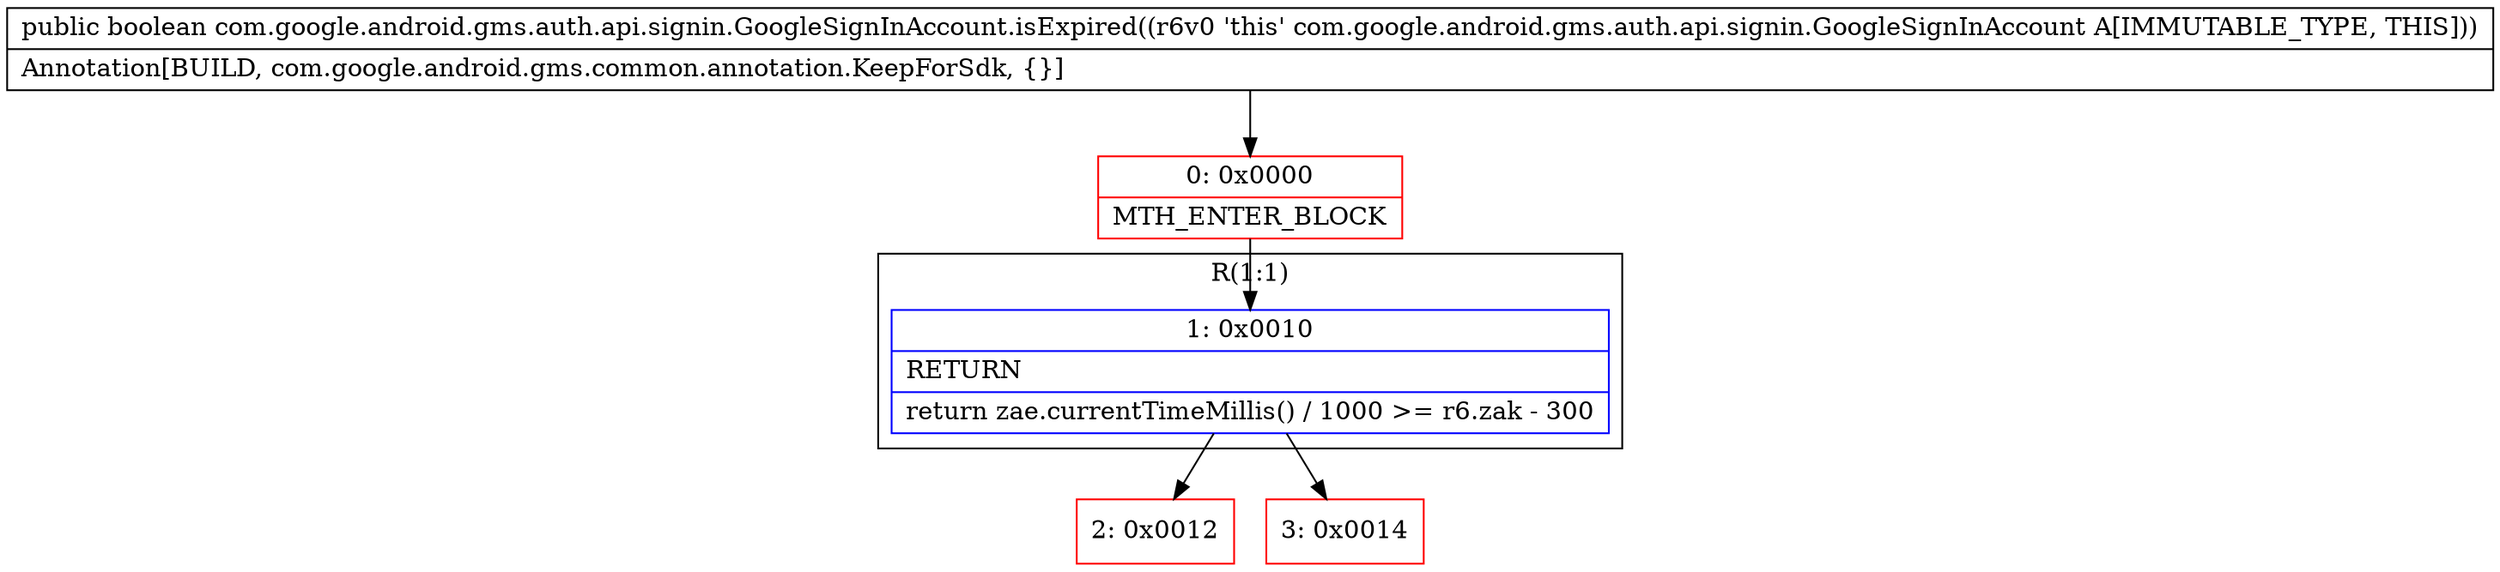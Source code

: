 digraph "CFG forcom.google.android.gms.auth.api.signin.GoogleSignInAccount.isExpired()Z" {
subgraph cluster_Region_1918091856 {
label = "R(1:1)";
node [shape=record,color=blue];
Node_1 [shape=record,label="{1\:\ 0x0010|RETURN\l|return zae.currentTimeMillis() \/ 1000 \>= r6.zak \- 300\l}"];
}
Node_0 [shape=record,color=red,label="{0\:\ 0x0000|MTH_ENTER_BLOCK\l}"];
Node_2 [shape=record,color=red,label="{2\:\ 0x0012}"];
Node_3 [shape=record,color=red,label="{3\:\ 0x0014}"];
MethodNode[shape=record,label="{public boolean com.google.android.gms.auth.api.signin.GoogleSignInAccount.isExpired((r6v0 'this' com.google.android.gms.auth.api.signin.GoogleSignInAccount A[IMMUTABLE_TYPE, THIS]))  | Annotation[BUILD, com.google.android.gms.common.annotation.KeepForSdk, \{\}]\l}"];
MethodNode -> Node_0;
Node_1 -> Node_2;
Node_1 -> Node_3;
Node_0 -> Node_1;
}

